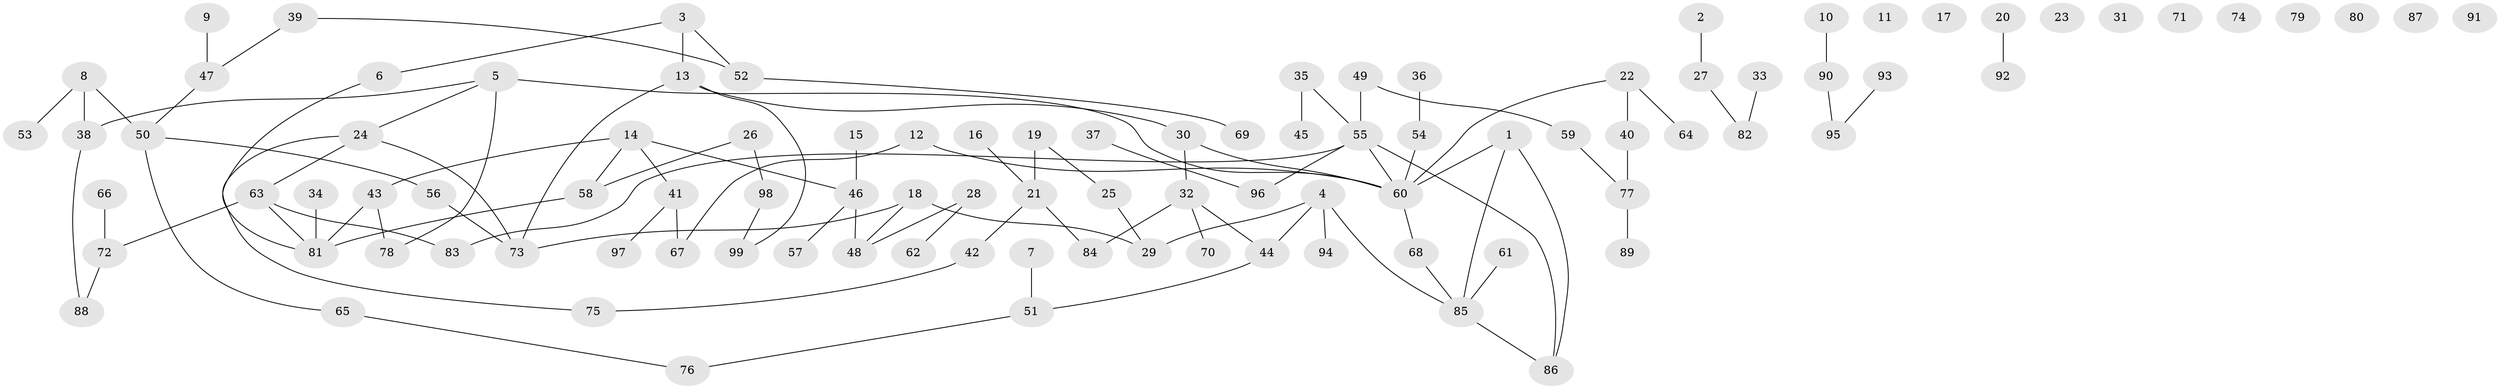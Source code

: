 // coarse degree distribution, {7: 0.015151515151515152, 1: 0.2727272727272727, 3: 0.16666666666666666, 5: 0.030303030303030304, 2: 0.19696969696969696, 0: 0.16666666666666666, 6: 0.045454545454545456, 4: 0.10606060606060606}
// Generated by graph-tools (version 1.1) at 2025/23/03/03/25 07:23:24]
// undirected, 99 vertices, 105 edges
graph export_dot {
graph [start="1"]
  node [color=gray90,style=filled];
  1;
  2;
  3;
  4;
  5;
  6;
  7;
  8;
  9;
  10;
  11;
  12;
  13;
  14;
  15;
  16;
  17;
  18;
  19;
  20;
  21;
  22;
  23;
  24;
  25;
  26;
  27;
  28;
  29;
  30;
  31;
  32;
  33;
  34;
  35;
  36;
  37;
  38;
  39;
  40;
  41;
  42;
  43;
  44;
  45;
  46;
  47;
  48;
  49;
  50;
  51;
  52;
  53;
  54;
  55;
  56;
  57;
  58;
  59;
  60;
  61;
  62;
  63;
  64;
  65;
  66;
  67;
  68;
  69;
  70;
  71;
  72;
  73;
  74;
  75;
  76;
  77;
  78;
  79;
  80;
  81;
  82;
  83;
  84;
  85;
  86;
  87;
  88;
  89;
  90;
  91;
  92;
  93;
  94;
  95;
  96;
  97;
  98;
  99;
  1 -- 60;
  1 -- 85;
  1 -- 86;
  2 -- 27;
  3 -- 6;
  3 -- 13;
  3 -- 52;
  4 -- 29;
  4 -- 44;
  4 -- 85;
  4 -- 94;
  5 -- 24;
  5 -- 38;
  5 -- 60;
  5 -- 78;
  6 -- 81;
  7 -- 51;
  8 -- 38;
  8 -- 50;
  8 -- 53;
  9 -- 47;
  10 -- 90;
  12 -- 60;
  12 -- 67;
  13 -- 30;
  13 -- 73;
  13 -- 99;
  14 -- 41;
  14 -- 43;
  14 -- 46;
  14 -- 58;
  15 -- 46;
  16 -- 21;
  18 -- 29;
  18 -- 48;
  18 -- 73;
  19 -- 21;
  19 -- 25;
  20 -- 92;
  21 -- 42;
  21 -- 84;
  22 -- 40;
  22 -- 60;
  22 -- 64;
  24 -- 63;
  24 -- 73;
  24 -- 75;
  25 -- 29;
  26 -- 58;
  26 -- 98;
  27 -- 82;
  28 -- 48;
  28 -- 62;
  30 -- 32;
  30 -- 60;
  32 -- 44;
  32 -- 70;
  32 -- 84;
  33 -- 82;
  34 -- 81;
  35 -- 45;
  35 -- 55;
  36 -- 54;
  37 -- 96;
  38 -- 88;
  39 -- 47;
  39 -- 52;
  40 -- 77;
  41 -- 67;
  41 -- 97;
  42 -- 75;
  43 -- 78;
  43 -- 81;
  44 -- 51;
  46 -- 48;
  46 -- 57;
  47 -- 50;
  49 -- 55;
  49 -- 59;
  50 -- 56;
  50 -- 65;
  51 -- 76;
  52 -- 69;
  54 -- 60;
  55 -- 60;
  55 -- 83;
  55 -- 86;
  55 -- 96;
  56 -- 73;
  58 -- 81;
  59 -- 77;
  60 -- 68;
  61 -- 85;
  63 -- 72;
  63 -- 81;
  63 -- 83;
  65 -- 76;
  66 -- 72;
  68 -- 85;
  72 -- 88;
  77 -- 89;
  85 -- 86;
  90 -- 95;
  93 -- 95;
  98 -- 99;
}
